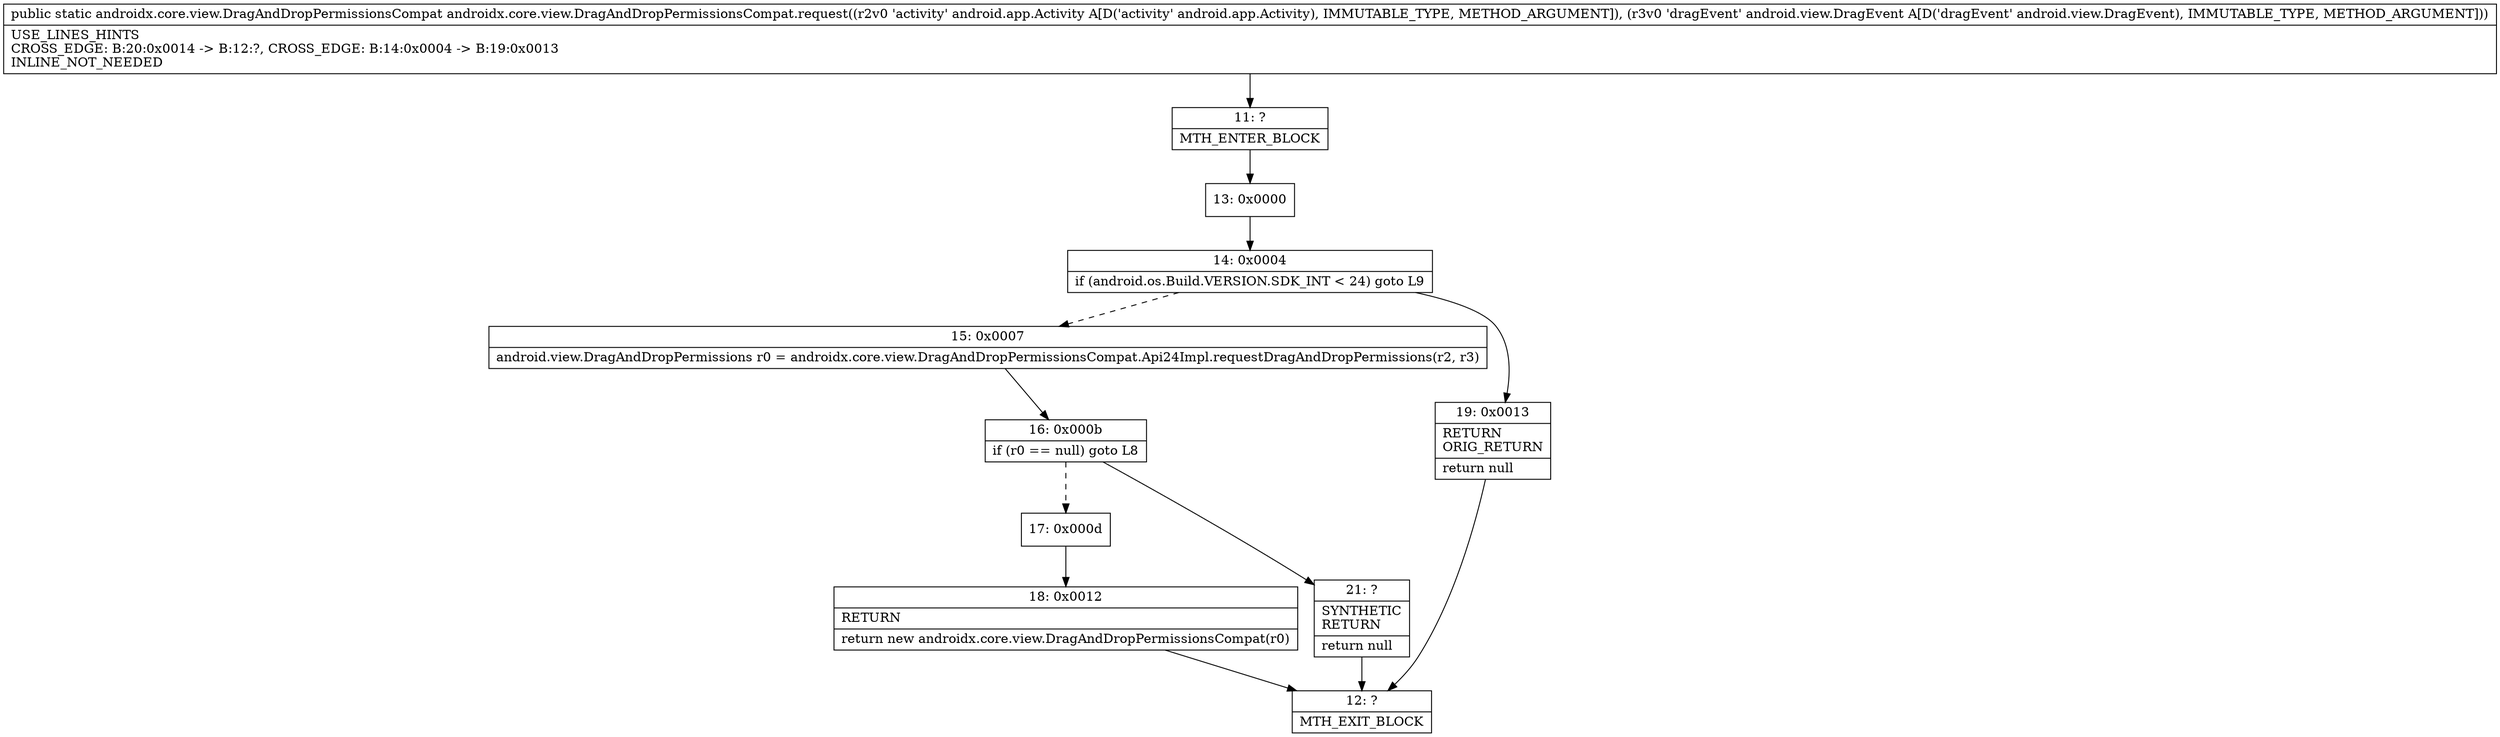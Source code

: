 digraph "CFG forandroidx.core.view.DragAndDropPermissionsCompat.request(Landroid\/app\/Activity;Landroid\/view\/DragEvent;)Landroidx\/core\/view\/DragAndDropPermissionsCompat;" {
Node_11 [shape=record,label="{11\:\ ?|MTH_ENTER_BLOCK\l}"];
Node_13 [shape=record,label="{13\:\ 0x0000}"];
Node_14 [shape=record,label="{14\:\ 0x0004|if (android.os.Build.VERSION.SDK_INT \< 24) goto L9\l}"];
Node_15 [shape=record,label="{15\:\ 0x0007|android.view.DragAndDropPermissions r0 = androidx.core.view.DragAndDropPermissionsCompat.Api24Impl.requestDragAndDropPermissions(r2, r3)\l}"];
Node_16 [shape=record,label="{16\:\ 0x000b|if (r0 == null) goto L8\l}"];
Node_17 [shape=record,label="{17\:\ 0x000d}"];
Node_18 [shape=record,label="{18\:\ 0x0012|RETURN\l|return new androidx.core.view.DragAndDropPermissionsCompat(r0)\l}"];
Node_12 [shape=record,label="{12\:\ ?|MTH_EXIT_BLOCK\l}"];
Node_21 [shape=record,label="{21\:\ ?|SYNTHETIC\lRETURN\l|return null\l}"];
Node_19 [shape=record,label="{19\:\ 0x0013|RETURN\lORIG_RETURN\l|return null\l}"];
MethodNode[shape=record,label="{public static androidx.core.view.DragAndDropPermissionsCompat androidx.core.view.DragAndDropPermissionsCompat.request((r2v0 'activity' android.app.Activity A[D('activity' android.app.Activity), IMMUTABLE_TYPE, METHOD_ARGUMENT]), (r3v0 'dragEvent' android.view.DragEvent A[D('dragEvent' android.view.DragEvent), IMMUTABLE_TYPE, METHOD_ARGUMENT]))  | USE_LINES_HINTS\lCROSS_EDGE: B:20:0x0014 \-\> B:12:?, CROSS_EDGE: B:14:0x0004 \-\> B:19:0x0013\lINLINE_NOT_NEEDED\l}"];
MethodNode -> Node_11;Node_11 -> Node_13;
Node_13 -> Node_14;
Node_14 -> Node_15[style=dashed];
Node_14 -> Node_19;
Node_15 -> Node_16;
Node_16 -> Node_17[style=dashed];
Node_16 -> Node_21;
Node_17 -> Node_18;
Node_18 -> Node_12;
Node_21 -> Node_12;
Node_19 -> Node_12;
}

